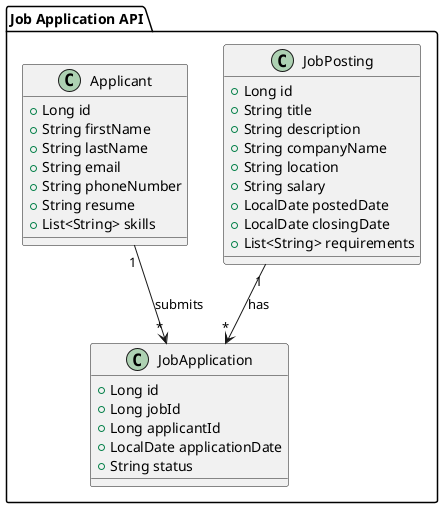 @startuml

package "Job Application API" {

  class JobPosting {
    + Long id
    + String title
    + String description
    + String companyName
    + String location
    + String salary
    + LocalDate postedDate
    + LocalDate closingDate
    + List<String> requirements
  }

  class Applicant {
    + Long id
    + String firstName
    + String lastName
    + String email
    + String phoneNumber
    + String resume
    + List<String> skills
  }

  class JobApplication {
    + Long id
    + Long jobId
    + Long applicantId
    + LocalDate applicationDate
    + String status
  }

  JobPosting "1" --> "*" JobApplication : has
  Applicant "1" --> "*" JobApplication : submits
}
@enduml
